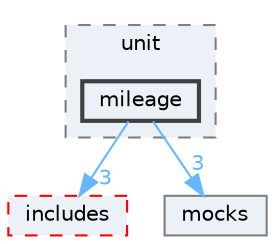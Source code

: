 digraph "apps/cluster/app_tests/unit/mileage"
{
 // LATEX_PDF_SIZE
  bgcolor="transparent";
  edge [fontname=Helvetica,fontsize=10,labelfontname=Helvetica,labelfontsize=10];
  node [fontname=Helvetica,fontsize=10,shape=box,height=0.2,width=0.4];
  compound=true
  subgraph clusterdir_44399569173f8f27c4cea4a3da0cd3f4 {
    graph [ bgcolor="#ecf0f7", pencolor="grey50", label="unit", fontname=Helvetica,fontsize=10 style="filled,dashed", URL="dir_44399569173f8f27c4cea4a3da0cd3f4.html",tooltip=""]
  dir_8701668726489afb394347bfe35de5b3 [label="mileage", fillcolor="#ecf0f7", color="grey25", style="filled,bold", URL="dir_8701668726489afb394347bfe35de5b3.html",tooltip=""];
  }
  dir_2a4f0eb436765d0e1bfbb2d23c4680c4 [label="includes", fillcolor="#ecf0f7", color="red", style="filled,dashed", URL="dir_2a4f0eb436765d0e1bfbb2d23c4680c4.html",tooltip=""];
  dir_e1290d5126a8a0061e25aef85cdc39ae [label="mocks", fillcolor="#ecf0f7", color="grey50", style="filled", URL="dir_e1290d5126a8a0061e25aef85cdc39ae.html",tooltip=""];
  dir_8701668726489afb394347bfe35de5b3->dir_2a4f0eb436765d0e1bfbb2d23c4680c4 [headlabel="3", labeldistance=1.5 headhref="dir_000021_000017.html" href="dir_000021_000017.html" color="steelblue1" fontcolor="steelblue1"];
  dir_8701668726489afb394347bfe35de5b3->dir_e1290d5126a8a0061e25aef85cdc39ae [headlabel="3", labeldistance=1.5 headhref="dir_000021_000025.html" href="dir_000021_000025.html" color="steelblue1" fontcolor="steelblue1"];
}
